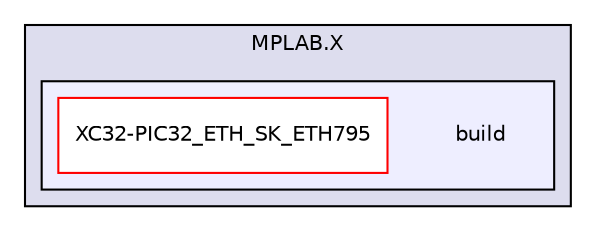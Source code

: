 digraph "C:/Users/mainuser/Desktop/School/SeniorProject/EthKitTCP/TCPIP/CodeFromMicrochip/MPLAB.X/build" {
  compound=true
  node [ fontsize="10", fontname="Helvetica"];
  edge [ labelfontsize="10", labelfontname="Helvetica"];
  subgraph clusterdir_5dc7a2d48e035b2866514c4d2c4ad713 {
    graph [ bgcolor="#ddddee", pencolor="black", label="MPLAB.X" fontname="Helvetica", fontsize="10", URL="dir_5dc7a2d48e035b2866514c4d2c4ad713.html"]
  subgraph clusterdir_3a7cf4730aa05d48e16aa8b87556ed56 {
    graph [ bgcolor="#eeeeff", pencolor="black", label="" URL="dir_3a7cf4730aa05d48e16aa8b87556ed56.html"];
    dir_3a7cf4730aa05d48e16aa8b87556ed56 [shape=plaintext label="build"];
    dir_002a13da1bae8bf9a22a2692fae1bc8d [shape=box label="XC32-PIC32_ETH_SK_ETH795" color="red" fillcolor="white" style="filled" URL="dir_002a13da1bae8bf9a22a2692fae1bc8d.html"];
  }
  }
}
